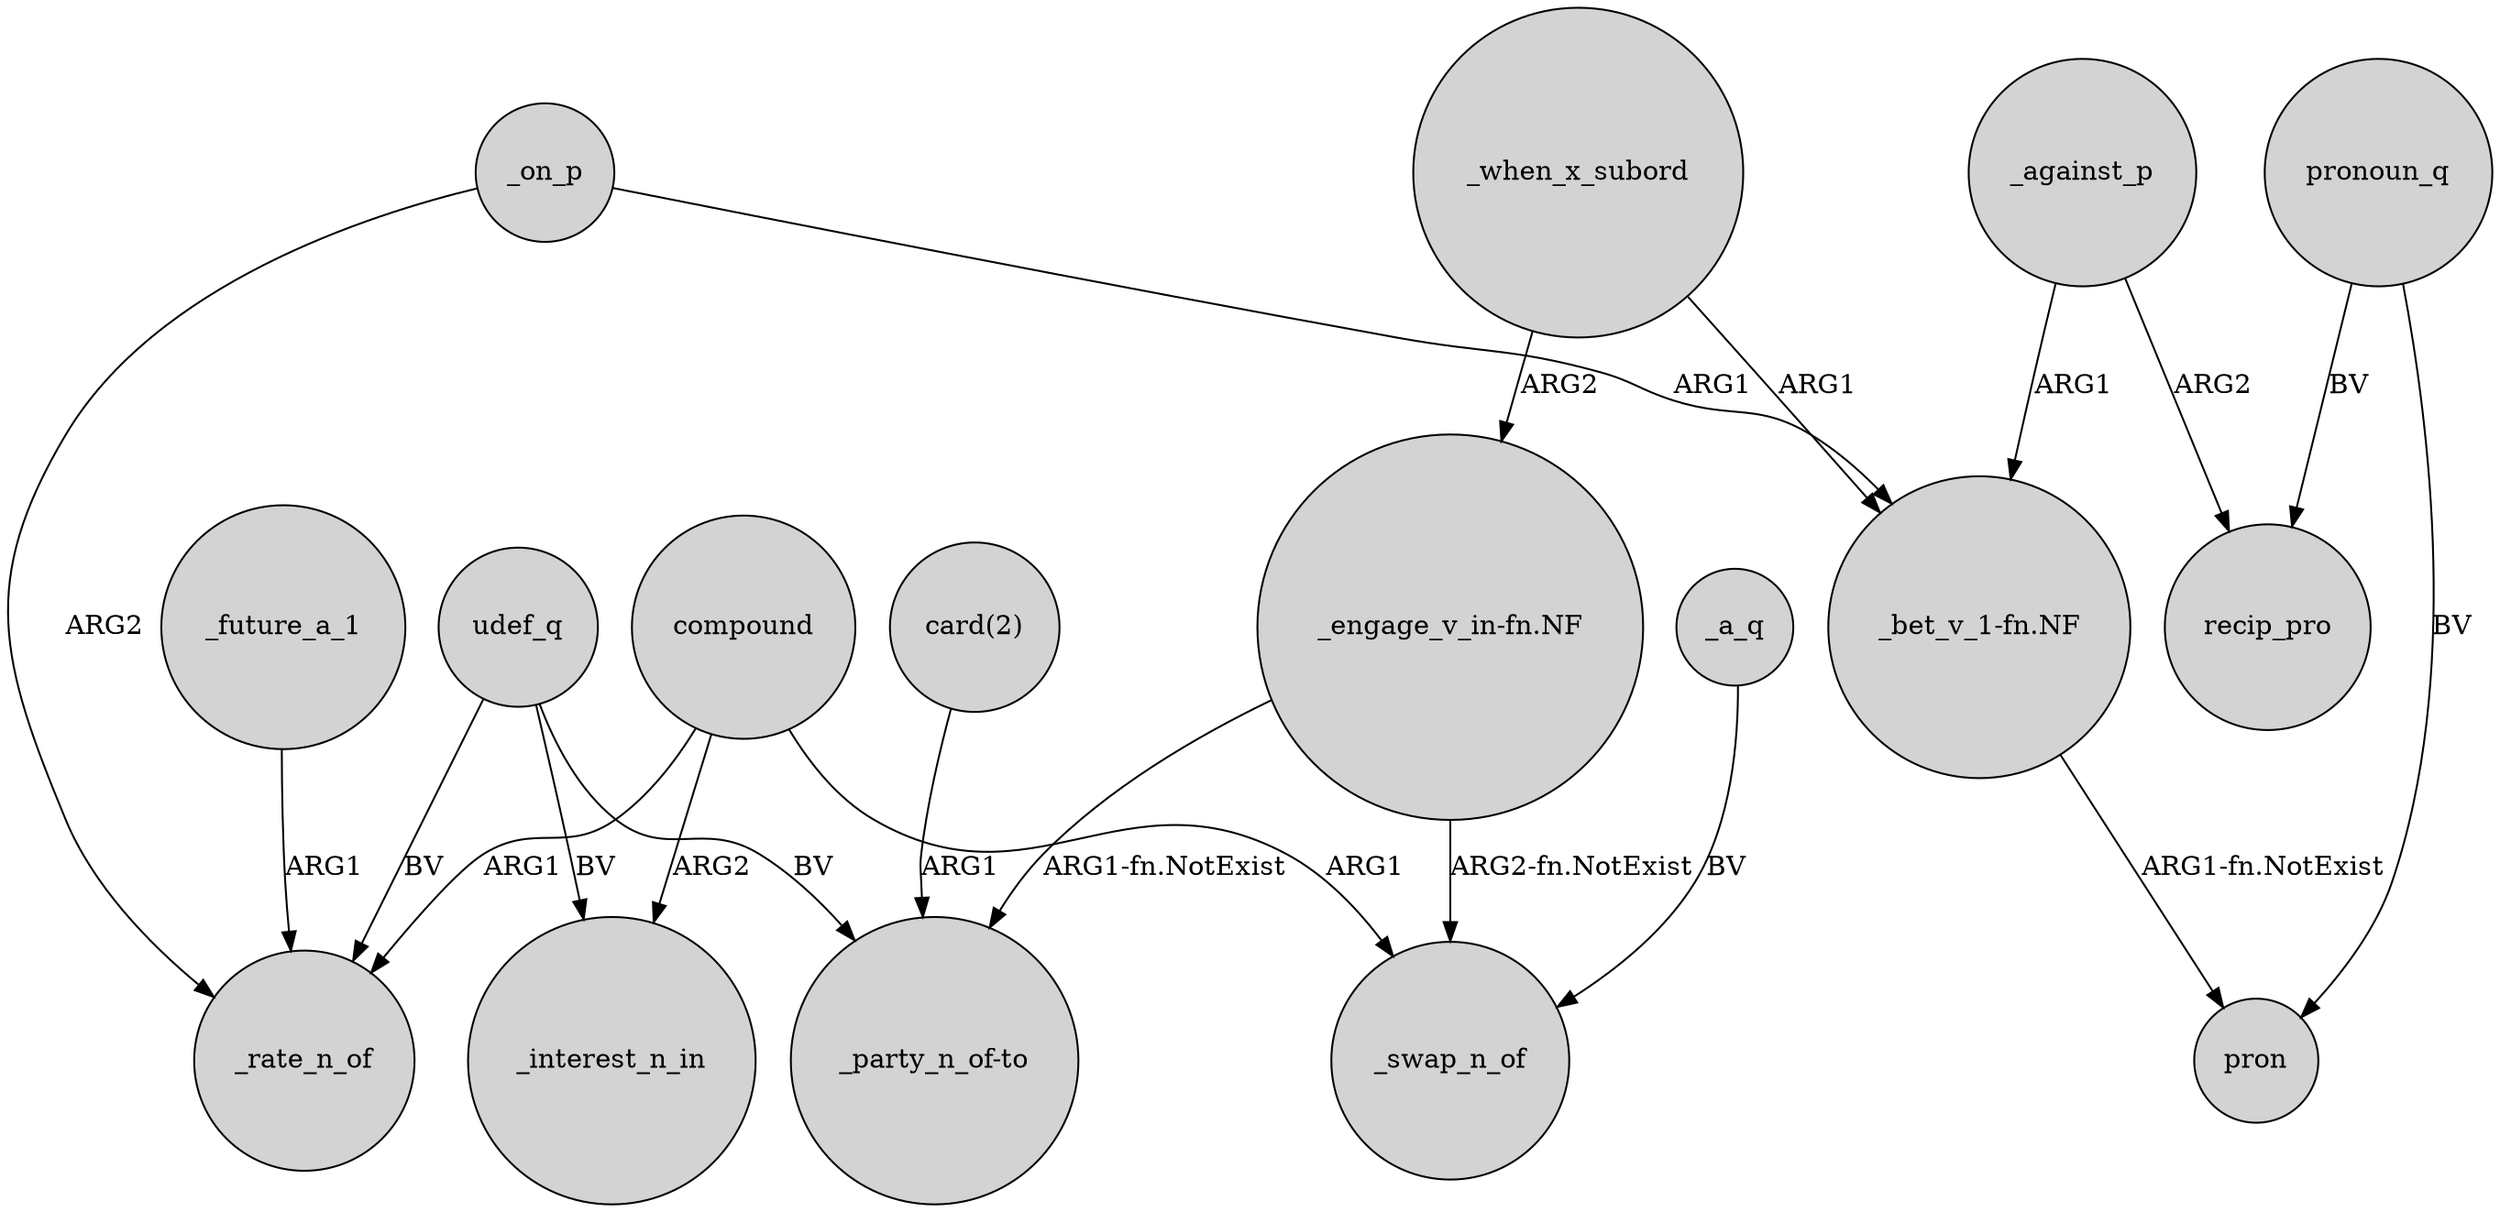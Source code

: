 digraph {
	node [shape=circle style=filled]
	_on_p -> _rate_n_of [label=ARG2]
	"_engage_v_in-fn.NF" -> "_party_n_of-to" [label="ARG1-fn.NotExist"]
	udef_q -> "_party_n_of-to" [label=BV]
	compound -> _rate_n_of [label=ARG1]
	_future_a_1 -> _rate_n_of [label=ARG1]
	udef_q -> _rate_n_of [label=BV]
	_on_p -> "_bet_v_1-fn.NF" [label=ARG1]
	udef_q -> _interest_n_in [label=BV]
	_against_p -> recip_pro [label=ARG2]
	compound -> _interest_n_in [label=ARG2]
	_when_x_subord -> "_bet_v_1-fn.NF" [label=ARG1]
	"_bet_v_1-fn.NF" -> pron [label="ARG1-fn.NotExist"]
	pronoun_q -> pron [label=BV]
	_a_q -> _swap_n_of [label=BV]
	_when_x_subord -> "_engage_v_in-fn.NF" [label=ARG2]
	compound -> _swap_n_of [label=ARG1]
	pronoun_q -> recip_pro [label=BV]
	"_engage_v_in-fn.NF" -> _swap_n_of [label="ARG2-fn.NotExist"]
	"card(2)" -> "_party_n_of-to" [label=ARG1]
	_against_p -> "_bet_v_1-fn.NF" [label=ARG1]
}
